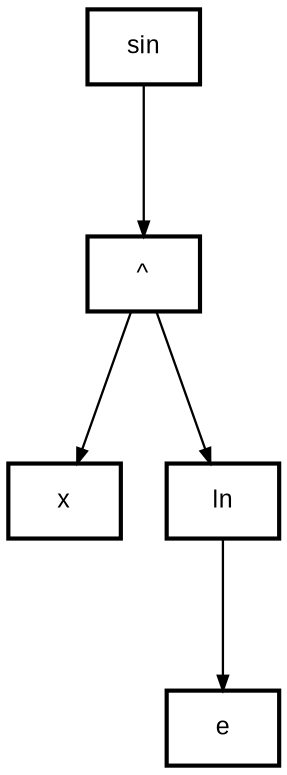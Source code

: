 digraph G                                                                                          
{                                                                                                  
		bgcolor  = "#FFFFFF"                                                                         
		compound = true                                                                                
		newrank  = true                                                                                
		graph[splines = polyline, nodesep = 0.3, ranksep = 1, rankdir = TB]                            
		node[shape = record, style = "filled", penwidth = 2, color = "#000000", margin = 0.04,     
		fontcolor = "#000000", fontsize = 12, fillcolor = "#FFFFFF", fontname = "Arial"]         
		edge[arrowsize = 0.7, style = solid, penwidth = 1.1, color = "#CCCCCC"]                    

		Node0x60000065d140[label = "sin"]
		Node0x60000065d140 -> Node0x60000065d160[color = "black", fontname = "Arial"]

		Node0x60000065d160[label = "^"]
		Node0x60000065d160 -> Node0x60000065d180[color = "black", fontname = "Arial"]

		Node0x60000065d180[label = "x "]

		Node0x60000065d160 -> Node0x60000065d1a0[color = "black", fontname = "Arial"]

		Node0x60000065d1a0[label = "ln"]
		Node0x60000065d1a0 -> Node0x60000065d1c0[color = "black", fontname = "Arial"]

		Node0x60000065d1c0[label = "e "]




}